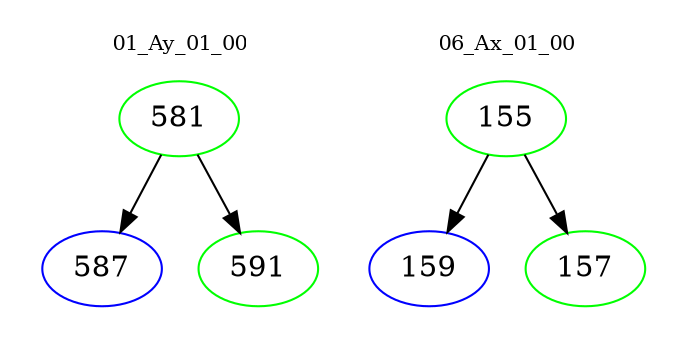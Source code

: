 digraph{
subgraph cluster_0 {
color = white
label = "01_Ay_01_00";
fontsize=10;
T0_581 [label="581", color="green"]
T0_581 -> T0_587 [color="black"]
T0_587 [label="587", color="blue"]
T0_581 -> T0_591 [color="black"]
T0_591 [label="591", color="green"]
}
subgraph cluster_1 {
color = white
label = "06_Ax_01_00";
fontsize=10;
T1_155 [label="155", color="green"]
T1_155 -> T1_159 [color="black"]
T1_159 [label="159", color="blue"]
T1_155 -> T1_157 [color="black"]
T1_157 [label="157", color="green"]
}
}
